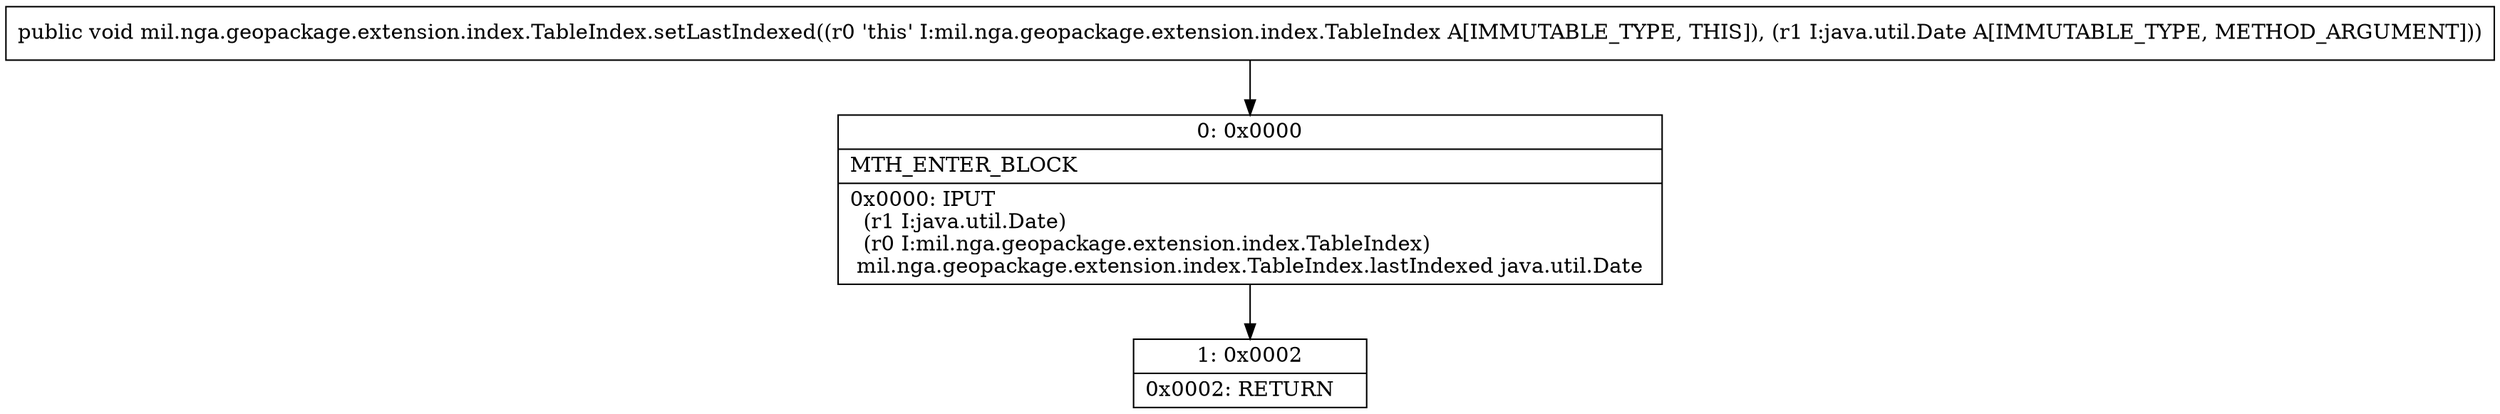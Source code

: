 digraph "CFG formil.nga.geopackage.extension.index.TableIndex.setLastIndexed(Ljava\/util\/Date;)V" {
Node_0 [shape=record,label="{0\:\ 0x0000|MTH_ENTER_BLOCK\l|0x0000: IPUT  \l  (r1 I:java.util.Date)\l  (r0 I:mil.nga.geopackage.extension.index.TableIndex)\l mil.nga.geopackage.extension.index.TableIndex.lastIndexed java.util.Date \l}"];
Node_1 [shape=record,label="{1\:\ 0x0002|0x0002: RETURN   \l}"];
MethodNode[shape=record,label="{public void mil.nga.geopackage.extension.index.TableIndex.setLastIndexed((r0 'this' I:mil.nga.geopackage.extension.index.TableIndex A[IMMUTABLE_TYPE, THIS]), (r1 I:java.util.Date A[IMMUTABLE_TYPE, METHOD_ARGUMENT])) }"];
MethodNode -> Node_0;
Node_0 -> Node_1;
}

